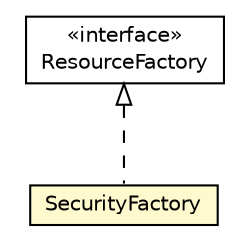 #!/usr/local/bin/dot
#
# Class diagram 
# Generated by UMLGraph version R5_6-24-gf6e263 (http://www.umlgraph.org/)
#

digraph G {
	edge [fontname="Helvetica",fontsize=10,labelfontname="Helvetica",labelfontsize=10];
	node [fontname="Helvetica",fontsize=10,shape=plaintext];
	nodesep=0.25;
	ranksep=0.5;
	// org.universAAL.middleware.rdf.ResourceFactory
	c7227993 [label=<<table title="org.universAAL.middleware.rdf.ResourceFactory" border="0" cellborder="1" cellspacing="0" cellpadding="2" port="p" href="../middleware/rdf/ResourceFactory.html">
		<tr><td><table border="0" cellspacing="0" cellpadding="1">
<tr><td align="center" balign="center"> &#171;interface&#187; </td></tr>
<tr><td align="center" balign="center"> ResourceFactory </td></tr>
		</table></td></tr>
		</table>>, URL="../middleware/rdf/ResourceFactory.html", fontname="Helvetica", fontcolor="black", fontsize=10.0];
	// org.universAAL.ontology.SecurityFactory
	c7228439 [label=<<table title="org.universAAL.ontology.SecurityFactory" border="0" cellborder="1" cellspacing="0" cellpadding="2" port="p" bgcolor="lemonChiffon" href="./SecurityFactory.html">
		<tr><td><table border="0" cellspacing="0" cellpadding="1">
<tr><td align="center" balign="center"> SecurityFactory </td></tr>
		</table></td></tr>
		</table>>, URL="./SecurityFactory.html", fontname="Helvetica", fontcolor="black", fontsize=10.0];
	//org.universAAL.ontology.SecurityFactory implements org.universAAL.middleware.rdf.ResourceFactory
	c7227993:p -> c7228439:p [dir=back,arrowtail=empty,style=dashed];
}

